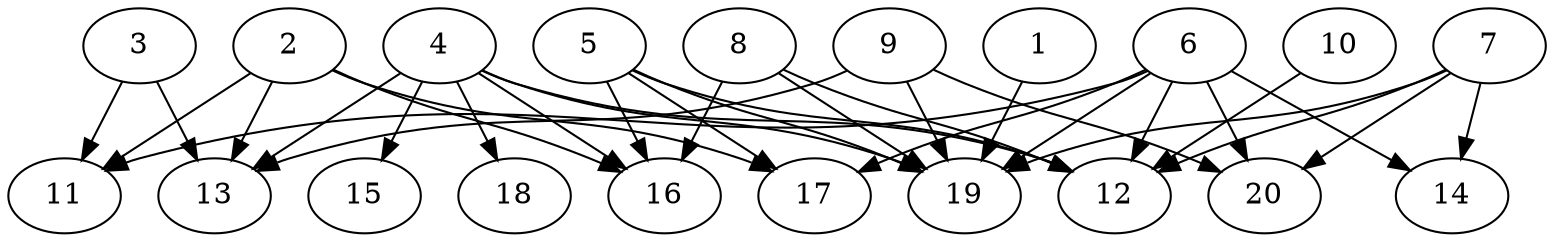 // DAG automatically generated by daggen at Wed Jul 24 21:20:06 2019
// ./daggen --dot -n 20 --ccr 0.4 --fat 0.8 --regular 0.5 --density 0.8 --mindata 5242880 --maxdata 52428800 
digraph G {
  1 [size="117690880", alpha="0.19", expect_size="47076352"] 
  1 -> 19 [size ="47076352"]
  2 [size="50508800", alpha="0.17", expect_size="20203520"] 
  2 -> 11 [size ="20203520"]
  2 -> 13 [size ="20203520"]
  2 -> 16 [size ="20203520"]
  2 -> 17 [size ="20203520"]
  3 [size="74631680", alpha="0.00", expect_size="29852672"] 
  3 -> 11 [size ="29852672"]
  3 -> 13 [size ="29852672"]
  4 [size="106227200", alpha="0.19", expect_size="42490880"] 
  4 -> 12 [size ="42490880"]
  4 -> 13 [size ="42490880"]
  4 -> 15 [size ="42490880"]
  4 -> 16 [size ="42490880"]
  4 -> 18 [size ="42490880"]
  4 -> 19 [size ="42490880"]
  5 [size="109437440", alpha="0.04", expect_size="43774976"] 
  5 -> 12 [size ="43774976"]
  5 -> 16 [size ="43774976"]
  5 -> 17 [size ="43774976"]
  5 -> 19 [size ="43774976"]
  6 [size="83550720", alpha="0.14", expect_size="33420288"] 
  6 -> 11 [size ="33420288"]
  6 -> 12 [size ="33420288"]
  6 -> 14 [size ="33420288"]
  6 -> 17 [size ="33420288"]
  6 -> 19 [size ="33420288"]
  6 -> 20 [size ="33420288"]
  7 [size="103114240", alpha="0.10", expect_size="41245696"] 
  7 -> 12 [size ="41245696"]
  7 -> 14 [size ="41245696"]
  7 -> 19 [size ="41245696"]
  7 -> 20 [size ="41245696"]
  8 [size="57984000", alpha="0.19", expect_size="23193600"] 
  8 -> 12 [size ="23193600"]
  8 -> 16 [size ="23193600"]
  8 -> 19 [size ="23193600"]
  9 [size="117337600", alpha="0.13", expect_size="46935040"] 
  9 -> 13 [size ="46935040"]
  9 -> 19 [size ="46935040"]
  9 -> 20 [size ="46935040"]
  10 [size="18926080", alpha="0.04", expect_size="7570432"] 
  10 -> 12 [size ="7570432"]
  11 [size="107558400", alpha="0.07", expect_size="43023360"] 
  12 [size="98864640", alpha="0.04", expect_size="39545856"] 
  13 [size="81172480", alpha="0.07", expect_size="32468992"] 
  14 [size="82593280", alpha="0.12", expect_size="33037312"] 
  15 [size="77634560", alpha="0.03", expect_size="31053824"] 
  16 [size="101849600", alpha="0.18", expect_size="40739840"] 
  17 [size="68257280", alpha="0.04", expect_size="27302912"] 
  18 [size="128035840", alpha="0.01", expect_size="51214336"] 
  19 [size="119447040", alpha="0.16", expect_size="47778816"] 
  20 [size="77660160", alpha="0.05", expect_size="31064064"] 
}

